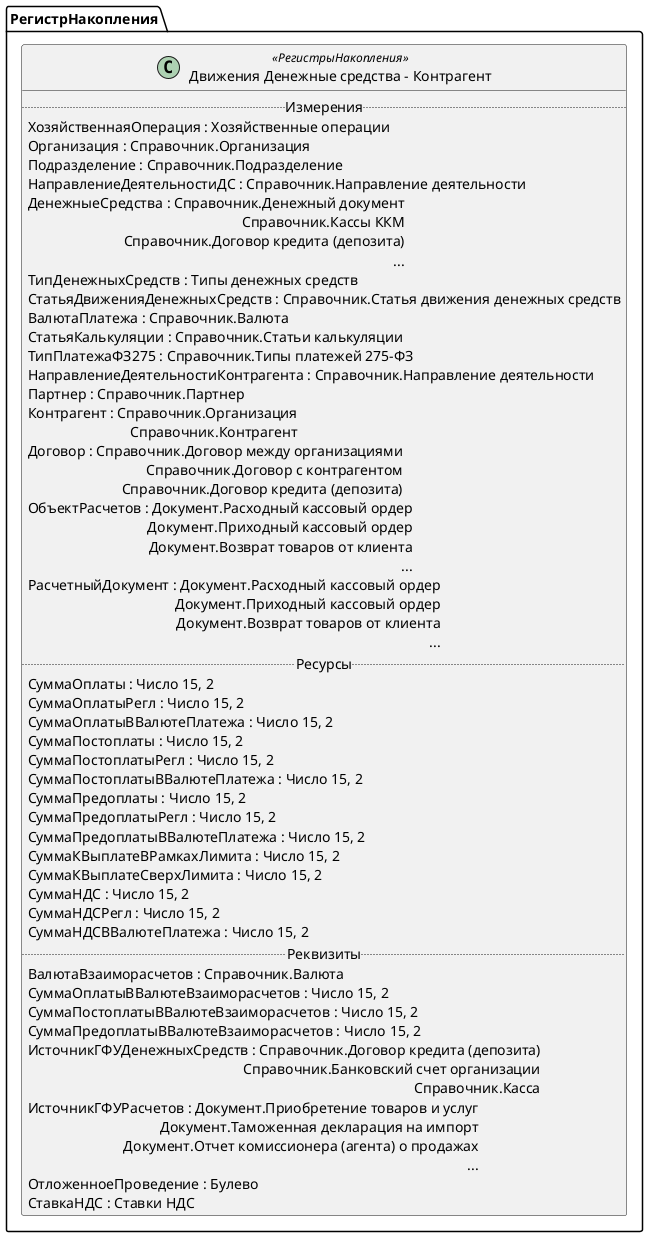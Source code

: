 ﻿@startuml ДвиженияДенежныеСредстваКонтрагент
'!include templates.wsd
'..\include templates.wsd
class РегистрНакопления.ДвиженияДенежныеСредстваКонтрагент as "Движения Денежные средства - Контрагент" <<РегистрыНакопления>>
{
..Измерения..
ХозяйственнаяОперация : Хозяйственные операции
Организация : Справочник.Организация
Подразделение : Справочник.Подразделение
НаправлениеДеятельностиДС : Справочник.Направление деятельности
ДенежныеСредства : Справочник.Денежный документ\rСправочник.Кассы ККМ\rСправочник.Договор кредита (депозита)\r...
ТипДенежныхСредств : Типы денежных средств
СтатьяДвиженияДенежныхСредств : Справочник.Статья движения денежных средств
ВалютаПлатежа : Справочник.Валюта
СтатьяКалькуляции : Справочник.Статьи калькуляции
ТипПлатежаФЗ275 : Справочник.Типы платежей 275-ФЗ
НаправлениеДеятельностиКонтрагента : Справочник.Направление деятельности
Партнер : Справочник.Партнер
Контрагент : Справочник.Организация\rСправочник.Контрагент
Договор : Справочник.Договор между организациями\rСправочник.Договор с контрагентом\rСправочник.Договор кредита (депозита)
ОбъектРасчетов : Документ.Расходный кассовый ордер\rДокумент.Приходный кассовый ордер\rДокумент.Возврат товаров от клиента\r...
РасчетныйДокумент : Документ.Расходный кассовый ордер\rДокумент.Приходный кассовый ордер\rДокумент.Возврат товаров от клиента\r...
..Ресурсы..
СуммаОплаты : Число 15, 2
СуммаОплатыРегл : Число 15, 2
СуммаОплатыВВалютеПлатежа : Число 15, 2
СуммаПостоплаты : Число 15, 2
СуммаПостоплатыРегл : Число 15, 2
СуммаПостоплатыВВалютеПлатежа : Число 15, 2
СуммаПредоплаты : Число 15, 2
СуммаПредоплатыРегл : Число 15, 2
СуммаПредоплатыВВалютеПлатежа : Число 15, 2
СуммаКВыплатеВРамкахЛимита : Число 15, 2
СуммаКВыплатеСверхЛимита : Число 15, 2
СуммаНДС : Число 15, 2
СуммаНДСРегл : Число 15, 2
СуммаНДСВВалютеПлатежа : Число 15, 2
..Реквизиты..
ВалютаВзаиморасчетов : Справочник.Валюта
СуммаОплатыВВалютеВзаиморасчетов : Число 15, 2
СуммаПостоплатыВВалютеВзаиморасчетов : Число 15, 2
СуммаПредоплатыВВалютеВзаиморасчетов : Число 15, 2
ИсточникГФУДенежныхСредств : Справочник.Договор кредита (депозита)\rСправочник.Банковский счет организации\rСправочник.Касса
ИсточникГФУРасчетов : Документ.Приобретение товаров и услуг\rДокумент.Таможенная декларация на импорт\rДокумент.Отчет комиссионера (агента) о продажах\r...
ОтложенноеПроведение : Булево
СтавкаНДС : Ставки НДС
}
@enduml
